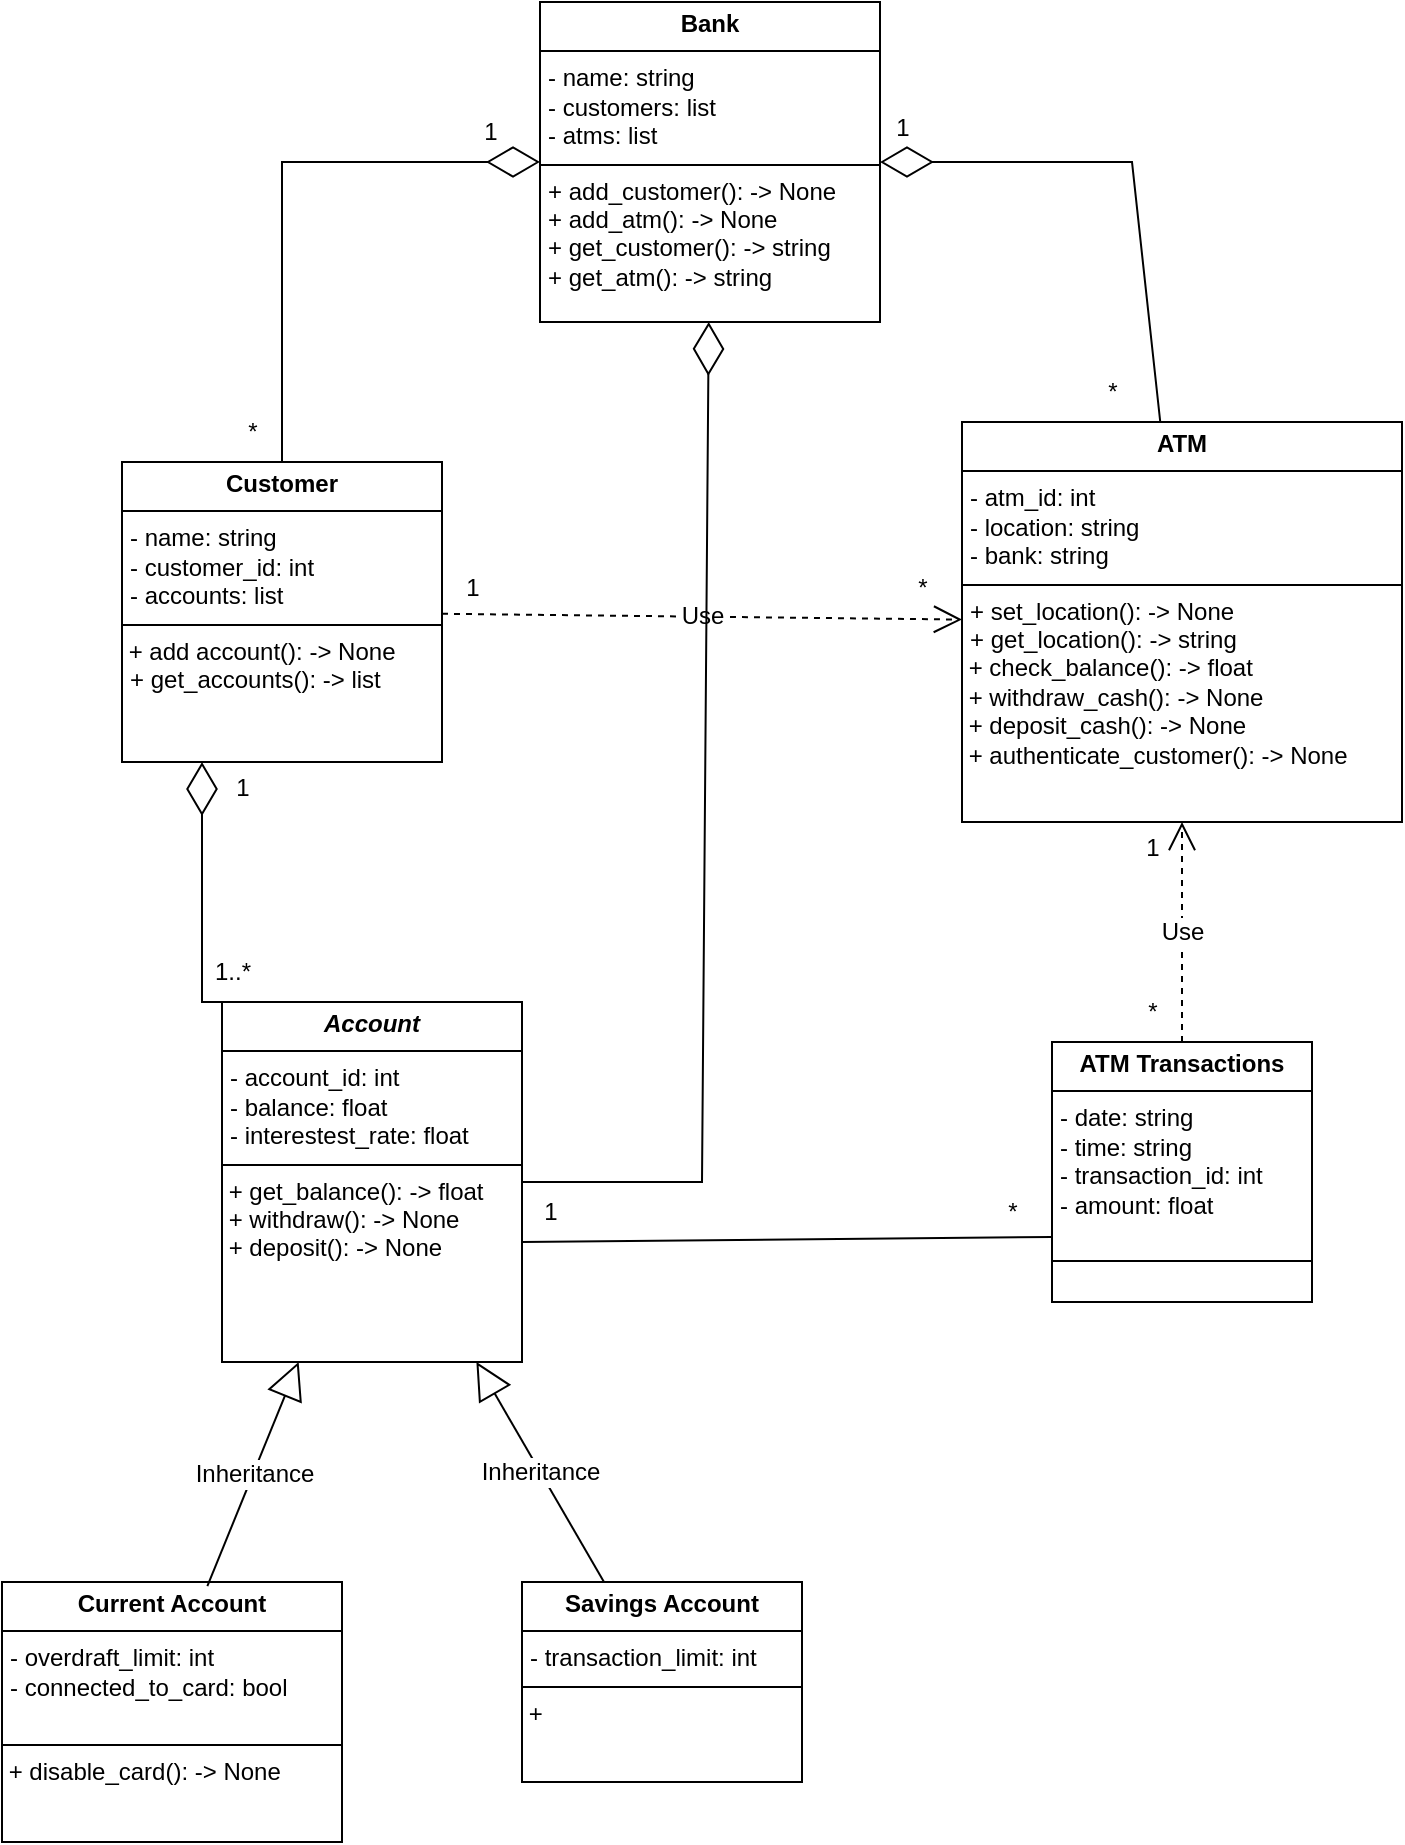 <mxfile version="26.0.16">
  <diagram id="C5RBs43oDa-KdzZeNtuy" name="Page-1">
    <mxGraphModel dx="792" dy="2302" grid="1" gridSize="10" guides="1" tooltips="1" connect="1" arrows="1" fold="1" page="1" pageScale="1" pageWidth="827" pageHeight="1169" background="#FFFFFF" math="0" shadow="0">
      <root>
        <mxCell id="WIyWlLk6GJQsqaUBKTNV-0" />
        <mxCell id="WIyWlLk6GJQsqaUBKTNV-1" parent="WIyWlLk6GJQsqaUBKTNV-0" />
        <mxCell id="IzK0jk7A_tP0L76H-4jE-40" value="&lt;p style=&quot;margin:0px;margin-top:4px;text-align:center;&quot;&gt;&lt;b&gt;Bank&lt;/b&gt;&lt;/p&gt;&lt;hr size=&quot;1&quot; style=&quot;border-style:solid;&quot;&gt;&lt;p style=&quot;margin:0px;margin-left:4px;&quot;&gt;- name: string&lt;/p&gt;&lt;p style=&quot;margin:0px;margin-left:4px;&quot;&gt;- customers: list&lt;/p&gt;&lt;p style=&quot;margin:0px;margin-left:4px;&quot;&gt;- atms: list&lt;/p&gt;&lt;hr size=&quot;1&quot; style=&quot;border-style:solid;&quot;&gt;&lt;p style=&quot;margin:0px;margin-left:4px;&quot;&gt;+ add_customer(): -&amp;gt; None&lt;/p&gt;&lt;p style=&quot;margin:0px;margin-left:4px;&quot;&gt;+ add_atm(): -&amp;gt; None&lt;/p&gt;&lt;p style=&quot;margin:0px;margin-left:4px;&quot;&gt;+ get_customer(): -&amp;gt; string&lt;/p&gt;&lt;p style=&quot;margin:0px;margin-left:4px;&quot;&gt;+ get_atm(): -&amp;gt; string&lt;/p&gt;" style="verticalAlign=top;align=left;overflow=fill;html=1;whiteSpace=wrap;fontFamily=Helvetica;fontSize=12;fontColor=default;autosize=1;resizable=0;fillColor=none;gradientColor=none;" parent="WIyWlLk6GJQsqaUBKTNV-1" vertex="1">
          <mxGeometry x="329" y="-20" width="170" height="160" as="geometry" />
        </mxCell>
        <mxCell id="IzK0jk7A_tP0L76H-4jE-41" value="&lt;p style=&quot;margin:0px;margin-top:4px;text-align:center;&quot;&gt;&lt;b&gt;ATM&lt;/b&gt;&lt;/p&gt;&lt;hr size=&quot;1&quot; style=&quot;border-style:solid;&quot;&gt;&lt;p style=&quot;margin:0px;margin-left:4px;&quot;&gt;- atm_id: int&lt;/p&gt;&lt;p style=&quot;margin:0px;margin-left:4px;&quot;&gt;- location: string&lt;/p&gt;&lt;p style=&quot;margin:0px;margin-left:4px;&quot;&gt;- bank: string&lt;/p&gt;&lt;hr size=&quot;1&quot; style=&quot;border-style:solid;&quot;&gt;&lt;p style=&quot;margin:0px;margin-left:4px;&quot;&gt;+ set_location(): -&amp;gt; None&lt;/p&gt;&lt;p style=&quot;margin:0px;margin-left:4px;&quot;&gt;+ get_location(): -&amp;gt; string&lt;/p&gt;&lt;div&gt;&amp;nbsp;+ check_balance(): -&amp;gt; float&lt;/div&gt;&lt;div&gt;&amp;nbsp;+ withdraw_cash(): -&amp;gt; None&lt;/div&gt;&lt;div&gt;&amp;nbsp;+ deposit_cash(): -&amp;gt; None&lt;/div&gt;&lt;div&gt;&amp;nbsp;+ authenticate_customer(): -&amp;gt; None&lt;/div&gt;&lt;p style=&quot;margin:0px;margin-left:4px;&quot;&gt;&lt;br&gt;&lt;/p&gt;" style="verticalAlign=top;align=left;overflow=fill;html=1;whiteSpace=wrap;fontFamily=Helvetica;fontSize=12;fontColor=default;autosize=1;resizable=0;fillColor=none;gradientColor=none;" parent="WIyWlLk6GJQsqaUBKTNV-1" vertex="1">
          <mxGeometry x="540" y="190" width="220" height="200" as="geometry" />
        </mxCell>
        <mxCell id="IzK0jk7A_tP0L76H-4jE-42" value="&lt;p style=&quot;margin:0px;margin-top:4px;text-align:center;&quot;&gt;&lt;b&gt;Customer&lt;/b&gt;&lt;/p&gt;&lt;hr size=&quot;1&quot; style=&quot;border-style:solid;&quot;&gt;&lt;p style=&quot;margin:0px;margin-left:4px;&quot;&gt;- name: string&lt;/p&gt;&lt;p style=&quot;margin:0px;margin-left:4px;&quot;&gt;- customer_id: int&lt;/p&gt;&lt;p style=&quot;margin:0px;margin-left:4px;&quot;&gt;- accounts: list&lt;/p&gt;&lt;hr size=&quot;1&quot; style=&quot;border-style:solid;&quot;&gt;&amp;nbsp;+ add account(): -&amp;gt; None&lt;p style=&quot;margin:0px;margin-left:4px;&quot;&gt;+ get_accounts(): -&amp;gt; list&lt;/p&gt;&lt;p style=&quot;margin:0px;margin-left:4px;&quot;&gt;&lt;br&gt;&lt;/p&gt;" style="verticalAlign=top;align=left;overflow=fill;html=1;whiteSpace=wrap;fontFamily=Helvetica;fontSize=12;fontColor=default;autosize=1;resizable=0;fillColor=none;gradientColor=none;" parent="WIyWlLk6GJQsqaUBKTNV-1" vertex="1">
          <mxGeometry x="120" y="210" width="160" height="150" as="geometry" />
        </mxCell>
        <mxCell id="IzK0jk7A_tP0L76H-4jE-43" value="&lt;p style=&quot;margin:0px;margin-top:4px;text-align:center;&quot;&gt;&lt;b&gt;Current Account&lt;/b&gt;&lt;/p&gt;&lt;hr size=&quot;1&quot; style=&quot;border-style:solid;&quot;&gt;&lt;p style=&quot;margin:0px;margin-left:4px;&quot;&gt;- overdraft_limit: int&lt;/p&gt;&lt;p style=&quot;margin:0px;margin-left:4px;&quot;&gt;- connected_to_card: bool&lt;/p&gt;&lt;p style=&quot;margin:0px;margin-left:4px;&quot;&gt;&lt;br&gt;&lt;/p&gt;&lt;hr size=&quot;1&quot; style=&quot;border-style:solid;&quot;&gt;&amp;nbsp;+ disable_card(): -&amp;gt; None&lt;p style=&quot;margin:0px;margin-left:4px;&quot;&gt;&lt;br&gt;&lt;/p&gt;" style="verticalAlign=top;align=left;overflow=fill;html=1;whiteSpace=wrap;fontFamily=Helvetica;fontSize=12;fontColor=default;autosize=1;resizable=0;fillColor=none;gradientColor=none;" parent="WIyWlLk6GJQsqaUBKTNV-1" vertex="1">
          <mxGeometry x="60" y="770" width="170" height="130" as="geometry" />
        </mxCell>
        <mxCell id="IzK0jk7A_tP0L76H-4jE-44" value="&lt;p style=&quot;margin:0px;margin-top:4px;text-align:center;&quot;&gt;&lt;b&gt;&lt;i&gt;Account&lt;/i&gt;&lt;/b&gt;&lt;/p&gt;&lt;hr size=&quot;1&quot; style=&quot;border-style:solid;&quot;&gt;&lt;p style=&quot;margin:0px;margin-left:4px;&quot;&gt;- account_id: int&lt;/p&gt;&lt;p style=&quot;margin:0px;margin-left:4px;&quot;&gt;- balance: float&lt;/p&gt;&lt;p style=&quot;margin:0px;margin-left:4px;&quot;&gt;- interestest_rate: float&lt;/p&gt;&lt;hr size=&quot;1&quot; style=&quot;border-style:solid;&quot;&gt;&lt;div&gt;&amp;nbsp;+ get_balance(): -&amp;gt; float&lt;/div&gt;&lt;div&gt;&amp;nbsp;+ withdraw(): -&amp;gt; None&lt;/div&gt;&lt;div&gt;&amp;nbsp;+ deposit(): -&amp;gt; None&lt;/div&gt;&lt;div&gt;&lt;br&gt;&lt;/div&gt;&lt;p style=&quot;margin:0px;margin-left:4px;&quot;&gt;&lt;br&gt;&lt;/p&gt;" style="verticalAlign=top;align=left;overflow=fill;html=1;whiteSpace=wrap;fontFamily=Helvetica;fontSize=12;fontColor=default;autosize=1;resizable=0;fillColor=none;gradientColor=none;" parent="WIyWlLk6GJQsqaUBKTNV-1" vertex="1">
          <mxGeometry x="170" y="480" width="150" height="180" as="geometry" />
        </mxCell>
        <mxCell id="IzK0jk7A_tP0L76H-4jE-45" value="&lt;p style=&quot;margin:0px;margin-top:4px;text-align:center;&quot;&gt;&lt;b&gt;ATM Transactions&lt;/b&gt;&lt;/p&gt;&lt;hr size=&quot;1&quot; style=&quot;border-style:solid;&quot;&gt;&lt;p style=&quot;margin:0px;margin-left:4px;&quot;&gt;- date: string&lt;/p&gt;&lt;p style=&quot;margin:0px;margin-left:4px;&quot;&gt;- time: string&lt;/p&gt;&lt;p style=&quot;margin:0px;margin-left:4px;&quot;&gt;- transaction_id: int&lt;/p&gt;&lt;p style=&quot;margin:0px;margin-left:4px;&quot;&gt;- amount: float&lt;/p&gt;&lt;p style=&quot;margin:0px;margin-left:4px;&quot;&gt;&lt;br&gt;&lt;/p&gt;&lt;hr size=&quot;1&quot; style=&quot;border-style:solid;&quot;&gt;" style="verticalAlign=top;align=left;overflow=fill;html=1;whiteSpace=wrap;fontFamily=Helvetica;fontSize=12;fontColor=default;autosize=1;resizable=0;fillColor=none;gradientColor=none;" parent="WIyWlLk6GJQsqaUBKTNV-1" vertex="1">
          <mxGeometry x="585" y="500" width="130" height="130" as="geometry" />
        </mxCell>
        <mxCell id="IzK0jk7A_tP0L76H-4jE-46" value="&lt;p style=&quot;margin:0px;margin-top:4px;text-align:center;&quot;&gt;&lt;b&gt;Savings Account&lt;/b&gt;&lt;/p&gt;&lt;hr size=&quot;1&quot; style=&quot;border-style:solid;&quot;&gt;&lt;p style=&quot;margin:0px;margin-left:4px;&quot;&gt;- transaction_limit: int&lt;/p&gt;&lt;hr size=&quot;1&quot; style=&quot;border-style:solid;&quot;&gt;&amp;nbsp;+&lt;p style=&quot;margin:0px;margin-left:4px;&quot;&gt;&lt;br&gt;&lt;/p&gt;" style="verticalAlign=top;align=left;overflow=fill;html=1;whiteSpace=wrap;fontFamily=Helvetica;fontSize=12;fontColor=default;autosize=1;resizable=0;fillColor=none;gradientColor=none;" parent="WIyWlLk6GJQsqaUBKTNV-1" vertex="1">
          <mxGeometry x="320" y="770" width="140" height="100" as="geometry" />
        </mxCell>
        <mxCell id="IzK0jk7A_tP0L76H-4jE-47" value="Inheritance" style="endArrow=block;endSize=16;endFill=0;html=1;rounded=0;fontFamily=Helvetica;fontSize=12;fontColor=default;autosize=1;resizable=0;exitX=0.604;exitY=0.016;exitDx=0;exitDy=0;exitPerimeter=0;" parent="WIyWlLk6GJQsqaUBKTNV-1" source="IzK0jk7A_tP0L76H-4jE-43" target="IzK0jk7A_tP0L76H-4jE-44" edge="1">
          <mxGeometry width="160" relative="1" as="geometry">
            <mxPoint x="10" y="800" as="sourcePoint" />
            <mxPoint x="170" y="800" as="targetPoint" />
          </mxGeometry>
        </mxCell>
        <mxCell id="IzK0jk7A_tP0L76H-4jE-48" value="Inheritance" style="endArrow=block;endSize=16;endFill=0;html=1;rounded=0;fontFamily=Helvetica;fontSize=12;fontColor=default;autosize=1;resizable=0;" parent="WIyWlLk6GJQsqaUBKTNV-1" source="IzK0jk7A_tP0L76H-4jE-46" target="IzK0jk7A_tP0L76H-4jE-44" edge="1">
          <mxGeometry width="160" relative="1" as="geometry">
            <mxPoint x="77" y="842" as="sourcePoint" />
            <mxPoint x="137" y="770" as="targetPoint" />
            <Array as="points" />
          </mxGeometry>
        </mxCell>
        <mxCell id="IzK0jk7A_tP0L76H-4jE-49" value="" style="endArrow=diamondThin;endFill=0;endSize=24;html=1;rounded=0;fontFamily=Helvetica;fontSize=12;fontColor=default;autosize=1;resizable=0;" parent="WIyWlLk6GJQsqaUBKTNV-1" source="IzK0jk7A_tP0L76H-4jE-42" target="IzK0jk7A_tP0L76H-4jE-40" edge="1">
          <mxGeometry width="160" relative="1" as="geometry">
            <mxPoint x="110" y="100" as="sourcePoint" />
            <mxPoint x="270" y="100" as="targetPoint" />
            <Array as="points">
              <mxPoint x="200" y="60" />
            </Array>
          </mxGeometry>
        </mxCell>
        <mxCell id="IzK0jk7A_tP0L76H-4jE-50" value="" style="endArrow=diamondThin;endFill=0;endSize=24;html=1;rounded=0;fontFamily=Helvetica;fontSize=12;fontColor=default;autosize=1;resizable=0;" parent="WIyWlLk6GJQsqaUBKTNV-1" source="IzK0jk7A_tP0L76H-4jE-41" target="IzK0jk7A_tP0L76H-4jE-40" edge="1">
          <mxGeometry width="160" relative="1" as="geometry">
            <mxPoint x="281" y="220" as="sourcePoint" />
            <mxPoint x="348" y="150" as="targetPoint" />
            <Array as="points">
              <mxPoint x="625" y="60" />
            </Array>
          </mxGeometry>
        </mxCell>
        <mxCell id="IzK0jk7A_tP0L76H-4jE-52" value="Use" style="endArrow=open;endSize=12;dashed=1;html=1;rounded=0;fontFamily=Helvetica;fontSize=12;fontColor=default;autosize=1;resizable=0;" parent="WIyWlLk6GJQsqaUBKTNV-1" source="IzK0jk7A_tP0L76H-4jE-42" target="IzK0jk7A_tP0L76H-4jE-41" edge="1">
          <mxGeometry width="160" relative="1" as="geometry">
            <mxPoint x="320" y="310" as="sourcePoint" />
            <mxPoint x="480" y="310" as="targetPoint" />
          </mxGeometry>
        </mxCell>
        <mxCell id="IzK0jk7A_tP0L76H-4jE-53" value="" style="endArrow=diamondThin;endFill=0;endSize=24;html=1;rounded=0;fontFamily=Helvetica;fontSize=12;fontColor=default;autosize=1;resizable=0;" parent="WIyWlLk6GJQsqaUBKTNV-1" source="IzK0jk7A_tP0L76H-4jE-44" target="IzK0jk7A_tP0L76H-4jE-40" edge="1">
          <mxGeometry width="160" relative="1" as="geometry">
            <mxPoint x="330" y="430" as="sourcePoint" />
            <mxPoint x="490" y="430" as="targetPoint" />
            <Array as="points">
              <mxPoint x="410" y="570" />
            </Array>
          </mxGeometry>
        </mxCell>
        <mxCell id="IzK0jk7A_tP0L76H-4jE-58" value="" style="endArrow=none;html=1;rounded=0;fontFamily=Helvetica;fontSize=12;fontColor=default;autosize=1;resizable=0;entryX=0;entryY=0.75;entryDx=0;entryDy=0;exitX=1;exitY=0.5;exitDx=0;exitDy=0;" parent="WIyWlLk6GJQsqaUBKTNV-1" target="IzK0jk7A_tP0L76H-4jE-45" edge="1">
          <mxGeometry width="50" height="50" relative="1" as="geometry">
            <mxPoint x="320" y="600" as="sourcePoint" />
            <mxPoint x="559.22" y="601.89" as="targetPoint" />
          </mxGeometry>
        </mxCell>
        <mxCell id="IzK0jk7A_tP0L76H-4jE-60" value="" style="endArrow=diamondThin;endFill=0;endSize=24;html=1;rounded=0;fontFamily=Helvetica;fontSize=12;fontColor=default;autosize=1;resizable=0;entryX=0.25;entryY=1;entryDx=0;entryDy=0;exitX=0.5;exitY=0;exitDx=0;exitDy=0;" parent="WIyWlLk6GJQsqaUBKTNV-1" source="IzK0jk7A_tP0L76H-4jE-44" target="IzK0jk7A_tP0L76H-4jE-42" edge="1">
          <mxGeometry width="160" relative="1" as="geometry">
            <mxPoint x="20" y="430" as="sourcePoint" />
            <mxPoint x="180" y="430" as="targetPoint" />
            <Array as="points">
              <mxPoint x="160" y="480" />
            </Array>
          </mxGeometry>
        </mxCell>
        <mxCell id="IzK0jk7A_tP0L76H-4jE-61" value="*" style="text;html=1;align=center;verticalAlign=middle;resizable=0;points=[];autosize=1;strokeColor=none;fillColor=none;fontFamily=Helvetica;fontSize=12;fontColor=default;" parent="WIyWlLk6GJQsqaUBKTNV-1" vertex="1">
          <mxGeometry x="170" y="180" width="30" height="30" as="geometry" />
        </mxCell>
        <mxCell id="IzK0jk7A_tP0L76H-4jE-62" value="1" style="text;html=1;align=center;verticalAlign=middle;resizable=0;points=[];autosize=1;strokeColor=none;fillColor=none;fontFamily=Helvetica;fontSize=12;fontColor=default;" parent="WIyWlLk6GJQsqaUBKTNV-1" vertex="1">
          <mxGeometry x="289" y="30" width="30" height="30" as="geometry" />
        </mxCell>
        <mxCell id="IzK0jk7A_tP0L76H-4jE-63" value="1" style="text;html=1;align=center;verticalAlign=middle;resizable=0;points=[];autosize=1;strokeColor=none;fillColor=none;fontFamily=Helvetica;fontSize=12;fontColor=default;" parent="WIyWlLk6GJQsqaUBKTNV-1" vertex="1">
          <mxGeometry x="495" y="28" width="30" height="30" as="geometry" />
        </mxCell>
        <mxCell id="IzK0jk7A_tP0L76H-4jE-64" value="*" style="text;html=1;align=center;verticalAlign=middle;resizable=0;points=[];autosize=1;strokeColor=none;fillColor=none;fontFamily=Helvetica;fontSize=12;fontColor=default;" parent="WIyWlLk6GJQsqaUBKTNV-1" vertex="1">
          <mxGeometry x="600" y="160" width="30" height="30" as="geometry" />
        </mxCell>
        <mxCell id="IzK0jk7A_tP0L76H-4jE-65" value="1" style="text;html=1;align=center;verticalAlign=middle;resizable=0;points=[];autosize=1;strokeColor=none;fillColor=none;fontFamily=Helvetica;fontSize=12;fontColor=default;" parent="WIyWlLk6GJQsqaUBKTNV-1" vertex="1">
          <mxGeometry x="165" y="358" width="30" height="30" as="geometry" />
        </mxCell>
        <mxCell id="IzK0jk7A_tP0L76H-4jE-66" value="1..*" style="text;html=1;align=center;verticalAlign=middle;resizable=0;points=[];autosize=1;strokeColor=none;fillColor=none;fontFamily=Helvetica;fontSize=12;fontColor=default;" parent="WIyWlLk6GJQsqaUBKTNV-1" vertex="1">
          <mxGeometry x="155" y="450" width="40" height="30" as="geometry" />
        </mxCell>
        <mxCell id="IzK0jk7A_tP0L76H-4jE-67" value="1" style="text;html=1;align=center;verticalAlign=middle;resizable=0;points=[];autosize=1;strokeColor=none;fillColor=none;fontFamily=Helvetica;fontSize=12;fontColor=default;" parent="WIyWlLk6GJQsqaUBKTNV-1" vertex="1">
          <mxGeometry x="319" y="570" width="30" height="30" as="geometry" />
        </mxCell>
        <mxCell id="IzK0jk7A_tP0L76H-4jE-68" value="*" style="text;html=1;align=center;verticalAlign=middle;resizable=0;points=[];autosize=1;strokeColor=none;fillColor=none;fontFamily=Helvetica;fontSize=12;fontColor=default;" parent="WIyWlLk6GJQsqaUBKTNV-1" vertex="1">
          <mxGeometry x="550" y="570" width="30" height="30" as="geometry" />
        </mxCell>
        <mxCell id="IzK0jk7A_tP0L76H-4jE-70" value="1" style="text;html=1;align=center;verticalAlign=middle;resizable=0;points=[];autosize=1;strokeColor=none;fillColor=none;fontFamily=Helvetica;fontSize=12;fontColor=default;" parent="WIyWlLk6GJQsqaUBKTNV-1" vertex="1">
          <mxGeometry x="620" y="388" width="30" height="30" as="geometry" />
        </mxCell>
        <mxCell id="IzK0jk7A_tP0L76H-4jE-71" value="*" style="text;html=1;align=center;verticalAlign=middle;resizable=0;points=[];autosize=1;strokeColor=none;fillColor=none;fontFamily=Helvetica;fontSize=12;fontColor=default;" parent="WIyWlLk6GJQsqaUBKTNV-1" vertex="1">
          <mxGeometry x="620" y="470" width="30" height="30" as="geometry" />
        </mxCell>
        <mxCell id="MUpHUPZ-adV2zu_o6Nl8-0" value="1" style="text;html=1;align=center;verticalAlign=middle;resizable=0;points=[];autosize=1;strokeColor=none;fillColor=none;" vertex="1" parent="WIyWlLk6GJQsqaUBKTNV-1">
          <mxGeometry x="280" y="258" width="30" height="30" as="geometry" />
        </mxCell>
        <mxCell id="MUpHUPZ-adV2zu_o6Nl8-1" value="*" style="text;html=1;align=center;verticalAlign=middle;resizable=0;points=[];autosize=1;strokeColor=none;fillColor=none;" vertex="1" parent="WIyWlLk6GJQsqaUBKTNV-1">
          <mxGeometry x="505" y="258" width="30" height="30" as="geometry" />
        </mxCell>
        <mxCell id="MUpHUPZ-adV2zu_o6Nl8-2" value="Use" style="endArrow=open;endSize=12;dashed=1;html=1;rounded=0;fontFamily=Helvetica;fontSize=12;fontColor=default;autosize=1;resizable=0;entryX=0.5;entryY=1;entryDx=0;entryDy=0;exitX=0.5;exitY=0;exitDx=0;exitDy=0;" edge="1" parent="WIyWlLk6GJQsqaUBKTNV-1" source="IzK0jk7A_tP0L76H-4jE-45" target="IzK0jk7A_tP0L76H-4jE-41">
          <mxGeometry width="160" relative="1" as="geometry">
            <mxPoint x="349" y="440" as="sourcePoint" />
            <mxPoint x="580" y="420" as="targetPoint" />
          </mxGeometry>
        </mxCell>
      </root>
    </mxGraphModel>
  </diagram>
</mxfile>
